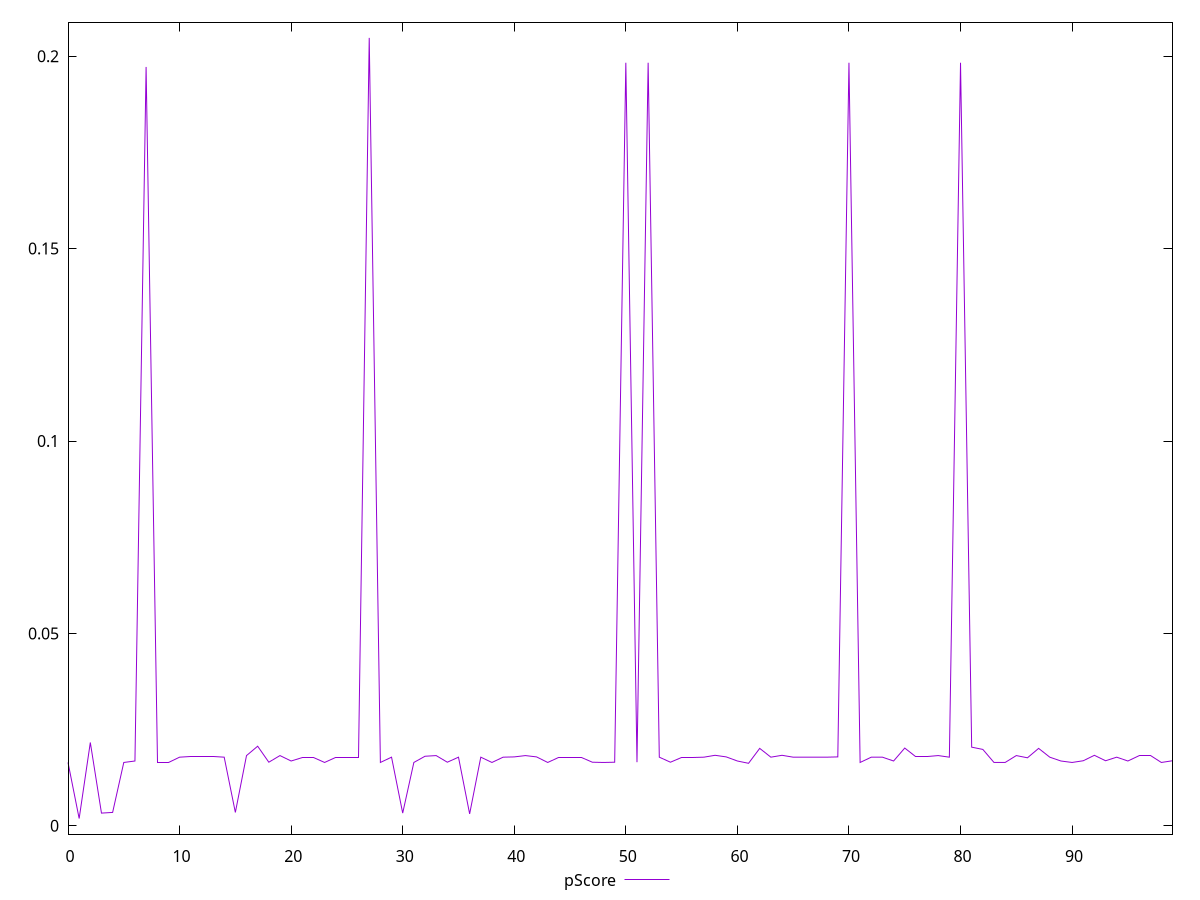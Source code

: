 reset

$pScore <<EOF
0 0.0164657762960162
1 0.0018974147508046824
2 0.02165393567401186
3 0.0033052237453327082
4 0.003481568675842539
5 0.0164657762960162
6 0.016843404131777984
7 0.19721506092854446
8 0.0164657762960162
9 0.0164657762960162
10 0.01783822867342949
11 0.01791041875881938
12 0.017910418758819435
13 0.01791041875881938
14 0.017840233168241015
15 0.003481568675842539
16 0.01825211343508104
17 0.020685392203694752
18 0.01652981343283516
19 0.01825417119498912
20 0.016843404131777984
21 0.017840233168241015
22 0.017840233168241015
23 0.0164657762960162
24 0.017840233168241015
25 0.017840233168241015
26 0.017840233168241015
27 0.2047569218238503
28 0.016464678901345176
29 0.017840233168241015
30 0.003304637049231729
31 0.0164657762960162
32 0.018080611781742417
33 0.01825211343508104
34 0.01652981343283516
35 0.017840233168241015
36 0.0031022719549900213
37 0.017840233168241015
38 0.016464678901345176
39 0.017839030440451986
40 0.01791041875881938
41 0.01825211343508104
42 0.01791041875881938
43 0.0164657762960162
44 0.017840233168241015
45 0.017840233168241015
46 0.017840233168241015
47 0.01652981343283516
48 0.0164657762960162
49 0.01652981343283516
50 0.1982991066631432
51 0.01652981343283516
52 0.1982991066631432
53 0.017840233168241015
54 0.01652981343283516
55 0.01783822867342949
56 0.017839030440451986
57 0.017840233168241015
58 0.018326222374158374
59 0.01791041875881938
60 0.016843404131777984
61 0.016248672237187733
62 0.020127370276581902
63 0.017840233168241015
64 0.018326222374158374
65 0.017840233168241015
66 0.01783822867342949
67 0.017840233168241015
68 0.01783822867342949
69 0.01791041875881938
70 0.1982991066631432
71 0.0164657762960162
72 0.01783822867342949
73 0.017840233168241015
74 0.016843404131777984
75 0.02020793976137547
76 0.01791041875881938
77 0.01791041875881938
78 0.01825417119498912
79 0.017840233168241015
80 0.1982991066631432
81 0.020439564237027752
82 0.01985565574659698
83 0.01646394735134371
84 0.0164657762960162
85 0.01825417119498912
86 0.01767803346025526
87 0.02012506931314534
88 0.017840233168241015
89 0.016843404131777984
90 0.0164657762960162
91 0.01690912331048461
92 0.018326222374158374
93 0.01690912331048461
94 0.017840233168241015
95 0.016843404131777984
96 0.01825211343508104
97 0.01825211343508104
98 0.01646394735134371
99 0.01690912331048461
EOF

set key outside below
set xrange [0:99]
set yrange [-0.0021597753906562305:0.20881411196531122]
set trange [-0.0021597753906562305:0.20881411196531122]
set terminal svg size 640, 500 enhanced background rgb 'white'
set output "report_00017_2021-02-10T15-08-03.406Z/cumulative-layout-shift/samples/pages+cached/pScore/values.svg"

plot $pScore title "pScore" with line

reset
